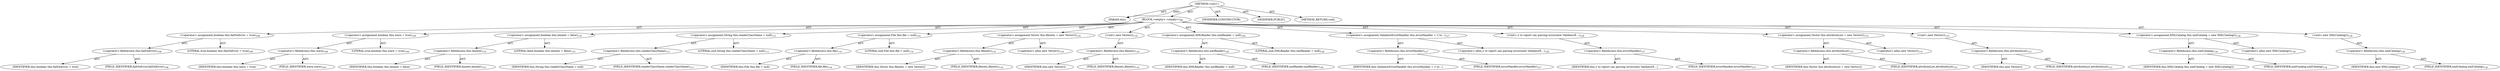 digraph "&lt;init&gt;" {  
"111669149727" [label = <(METHOD,&lt;init&gt;)> ]
"115964117046" [label = <(PARAM,this)> ]
"25769803862" [label = <(BLOCK,&lt;empty&gt;,&lt;empty&gt;)<SUB>96</SUB>> ]
"30064771409" [label = <(&lt;operator&gt;.assignment,boolean this.failOnError = true)<SUB>108</SUB>> ]
"30064771410" [label = <(&lt;operator&gt;.fieldAccess,this.failOnError)<SUB>108</SUB>> ]
"68719477000" [label = <(IDENTIFIER,this,boolean this.failOnError = true)> ]
"55834574934" [label = <(FIELD_IDENTIFIER,failOnError,failOnError)<SUB>108</SUB>> ]
"90194313265" [label = <(LITERAL,true,boolean this.failOnError = true)<SUB>108</SUB>> ]
"30064771411" [label = <(&lt;operator&gt;.assignment,boolean this.warn = true)<SUB>109</SUB>> ]
"30064771412" [label = <(&lt;operator&gt;.fieldAccess,this.warn)<SUB>109</SUB>> ]
"68719477001" [label = <(IDENTIFIER,this,boolean this.warn = true)> ]
"55834574935" [label = <(FIELD_IDENTIFIER,warn,warn)<SUB>109</SUB>> ]
"90194313266" [label = <(LITERAL,true,boolean this.warn = true)<SUB>109</SUB>> ]
"30064771413" [label = <(&lt;operator&gt;.assignment,boolean this.lenient = false)<SUB>110</SUB>> ]
"30064771414" [label = <(&lt;operator&gt;.fieldAccess,this.lenient)<SUB>110</SUB>> ]
"68719477002" [label = <(IDENTIFIER,this,boolean this.lenient = false)> ]
"55834574936" [label = <(FIELD_IDENTIFIER,lenient,lenient)<SUB>110</SUB>> ]
"90194313267" [label = <(LITERAL,false,boolean this.lenient = false)<SUB>110</SUB>> ]
"30064771415" [label = <(&lt;operator&gt;.assignment,String this.readerClassName = null)<SUB>111</SUB>> ]
"30064771416" [label = <(&lt;operator&gt;.fieldAccess,this.readerClassName)<SUB>111</SUB>> ]
"68719477003" [label = <(IDENTIFIER,this,String this.readerClassName = null)> ]
"55834574937" [label = <(FIELD_IDENTIFIER,readerClassName,readerClassName)<SUB>111</SUB>> ]
"90194313268" [label = <(LITERAL,null,String this.readerClassName = null)<SUB>111</SUB>> ]
"30064771417" [label = <(&lt;operator&gt;.assignment,File this.file = null)<SUB>114</SUB>> ]
"30064771418" [label = <(&lt;operator&gt;.fieldAccess,this.file)<SUB>114</SUB>> ]
"68719477004" [label = <(IDENTIFIER,this,File this.file = null)> ]
"55834574938" [label = <(FIELD_IDENTIFIER,file,file)<SUB>114</SUB>> ]
"90194313269" [label = <(LITERAL,null,File this.file = null)<SUB>114</SUB>> ]
"30064771419" [label = <(&lt;operator&gt;.assignment,Vector this.filesets = new Vector())<SUB>116</SUB>> ]
"30064771420" [label = <(&lt;operator&gt;.fieldAccess,this.filesets)<SUB>116</SUB>> ]
"68719477005" [label = <(IDENTIFIER,this,Vector this.filesets = new Vector())> ]
"55834574939" [label = <(FIELD_IDENTIFIER,filesets,filesets)<SUB>116</SUB>> ]
"30064771421" [label = <(&lt;operator&gt;.alloc,new Vector())<SUB>116</SUB>> ]
"30064771422" [label = <(&lt;init&gt;,new Vector())<SUB>116</SUB>> ]
"30064771423" [label = <(&lt;operator&gt;.fieldAccess,this.filesets)<SUB>116</SUB>> ]
"68719477006" [label = <(IDENTIFIER,this,new Vector())> ]
"55834574940" [label = <(FIELD_IDENTIFIER,filesets,filesets)<SUB>116</SUB>> ]
"30064771424" [label = <(&lt;operator&gt;.assignment,XMLReader this.xmlReader = null)<SUB>126</SUB>> ]
"30064771425" [label = <(&lt;operator&gt;.fieldAccess,this.xmlReader)<SUB>126</SUB>> ]
"68719477007" [label = <(IDENTIFIER,this,XMLReader this.xmlReader = null)> ]
"55834574941" [label = <(FIELD_IDENTIFIER,xmlReader,xmlReader)<SUB>126</SUB>> ]
"90194313270" [label = <(LITERAL,null,XMLReader this.xmlReader = null)<SUB>126</SUB>> ]
"30064771426" [label = <(&lt;operator&gt;.assignment,ValidatorErrorHandler this.errorHandler = // to...)<SUB>127</SUB>> ]
"30064771427" [label = <(&lt;operator&gt;.fieldAccess,this.errorHandler)<SUB>127</SUB>> ]
"68719477008" [label = <(IDENTIFIER,this,ValidatorErrorHandler this.errorHandler = // to...)> ]
"55834574942" [label = <(FIELD_IDENTIFIER,errorHandler,errorHandler)<SUB>127</SUB>> ]
"30064771428" [label = <(&lt;operator&gt;.alloc,// to report sax parsing errors
new ValidatorE...)<SUB>128</SUB>> ]
"30064771429" [label = <(&lt;init&gt;,// to report sax parsing errors
new ValidatorE...)<SUB>128</SUB>> ]
"30064771430" [label = <(&lt;operator&gt;.fieldAccess,this.errorHandler)<SUB>127</SUB>> ]
"68719477009" [label = <(IDENTIFIER,this,// to report sax parsing errors
new ValidatorE...)> ]
"55834574943" [label = <(FIELD_IDENTIFIER,errorHandler,errorHandler)<SUB>127</SUB>> ]
"30064771431" [label = <(&lt;operator&gt;.assignment,Vector this.attributeList = new Vector())<SUB>131</SUB>> ]
"30064771432" [label = <(&lt;operator&gt;.fieldAccess,this.attributeList)<SUB>131</SUB>> ]
"68719477010" [label = <(IDENTIFIER,this,Vector this.attributeList = new Vector())> ]
"55834574944" [label = <(FIELD_IDENTIFIER,attributeList,attributeList)<SUB>131</SUB>> ]
"30064771433" [label = <(&lt;operator&gt;.alloc,new Vector())<SUB>131</SUB>> ]
"30064771434" [label = <(&lt;init&gt;,new Vector())<SUB>131</SUB>> ]
"30064771435" [label = <(&lt;operator&gt;.fieldAccess,this.attributeList)<SUB>131</SUB>> ]
"68719477011" [label = <(IDENTIFIER,this,new Vector())> ]
"55834574945" [label = <(FIELD_IDENTIFIER,attributeList,attributeList)<SUB>131</SUB>> ]
"30064771436" [label = <(&lt;operator&gt;.assignment,XMLCatalog this.xmlCatalog = new XMLCatalog())<SUB>134</SUB>> ]
"30064771437" [label = <(&lt;operator&gt;.fieldAccess,this.xmlCatalog)<SUB>134</SUB>> ]
"68719477012" [label = <(IDENTIFIER,this,XMLCatalog this.xmlCatalog = new XMLCatalog())> ]
"55834574946" [label = <(FIELD_IDENTIFIER,xmlCatalog,xmlCatalog)<SUB>134</SUB>> ]
"30064771438" [label = <(&lt;operator&gt;.alloc,new XMLCatalog())<SUB>134</SUB>> ]
"30064771439" [label = <(&lt;init&gt;,new XMLCatalog())<SUB>134</SUB>> ]
"30064771440" [label = <(&lt;operator&gt;.fieldAccess,this.xmlCatalog)<SUB>134</SUB>> ]
"68719477013" [label = <(IDENTIFIER,this,new XMLCatalog())> ]
"55834574947" [label = <(FIELD_IDENTIFIER,xmlCatalog,xmlCatalog)<SUB>134</SUB>> ]
"133143986260" [label = <(MODIFIER,CONSTRUCTOR)> ]
"133143986261" [label = <(MODIFIER,PUBLIC)> ]
"128849018911" [label = <(METHOD_RETURN,void)> ]
  "111669149727" -> "115964117046"  [ label = "AST: "] 
  "111669149727" -> "25769803862"  [ label = "AST: "] 
  "111669149727" -> "133143986260"  [ label = "AST: "] 
  "111669149727" -> "133143986261"  [ label = "AST: "] 
  "111669149727" -> "128849018911"  [ label = "AST: "] 
  "25769803862" -> "30064771409"  [ label = "AST: "] 
  "25769803862" -> "30064771411"  [ label = "AST: "] 
  "25769803862" -> "30064771413"  [ label = "AST: "] 
  "25769803862" -> "30064771415"  [ label = "AST: "] 
  "25769803862" -> "30064771417"  [ label = "AST: "] 
  "25769803862" -> "30064771419"  [ label = "AST: "] 
  "25769803862" -> "30064771422"  [ label = "AST: "] 
  "25769803862" -> "30064771424"  [ label = "AST: "] 
  "25769803862" -> "30064771426"  [ label = "AST: "] 
  "25769803862" -> "30064771429"  [ label = "AST: "] 
  "25769803862" -> "30064771431"  [ label = "AST: "] 
  "25769803862" -> "30064771434"  [ label = "AST: "] 
  "25769803862" -> "30064771436"  [ label = "AST: "] 
  "25769803862" -> "30064771439"  [ label = "AST: "] 
  "30064771409" -> "30064771410"  [ label = "AST: "] 
  "30064771409" -> "90194313265"  [ label = "AST: "] 
  "30064771410" -> "68719477000"  [ label = "AST: "] 
  "30064771410" -> "55834574934"  [ label = "AST: "] 
  "30064771411" -> "30064771412"  [ label = "AST: "] 
  "30064771411" -> "90194313266"  [ label = "AST: "] 
  "30064771412" -> "68719477001"  [ label = "AST: "] 
  "30064771412" -> "55834574935"  [ label = "AST: "] 
  "30064771413" -> "30064771414"  [ label = "AST: "] 
  "30064771413" -> "90194313267"  [ label = "AST: "] 
  "30064771414" -> "68719477002"  [ label = "AST: "] 
  "30064771414" -> "55834574936"  [ label = "AST: "] 
  "30064771415" -> "30064771416"  [ label = "AST: "] 
  "30064771415" -> "90194313268"  [ label = "AST: "] 
  "30064771416" -> "68719477003"  [ label = "AST: "] 
  "30064771416" -> "55834574937"  [ label = "AST: "] 
  "30064771417" -> "30064771418"  [ label = "AST: "] 
  "30064771417" -> "90194313269"  [ label = "AST: "] 
  "30064771418" -> "68719477004"  [ label = "AST: "] 
  "30064771418" -> "55834574938"  [ label = "AST: "] 
  "30064771419" -> "30064771420"  [ label = "AST: "] 
  "30064771419" -> "30064771421"  [ label = "AST: "] 
  "30064771420" -> "68719477005"  [ label = "AST: "] 
  "30064771420" -> "55834574939"  [ label = "AST: "] 
  "30064771422" -> "30064771423"  [ label = "AST: "] 
  "30064771423" -> "68719477006"  [ label = "AST: "] 
  "30064771423" -> "55834574940"  [ label = "AST: "] 
  "30064771424" -> "30064771425"  [ label = "AST: "] 
  "30064771424" -> "90194313270"  [ label = "AST: "] 
  "30064771425" -> "68719477007"  [ label = "AST: "] 
  "30064771425" -> "55834574941"  [ label = "AST: "] 
  "30064771426" -> "30064771427"  [ label = "AST: "] 
  "30064771426" -> "30064771428"  [ label = "AST: "] 
  "30064771427" -> "68719477008"  [ label = "AST: "] 
  "30064771427" -> "55834574942"  [ label = "AST: "] 
  "30064771429" -> "30064771430"  [ label = "AST: "] 
  "30064771430" -> "68719477009"  [ label = "AST: "] 
  "30064771430" -> "55834574943"  [ label = "AST: "] 
  "30064771431" -> "30064771432"  [ label = "AST: "] 
  "30064771431" -> "30064771433"  [ label = "AST: "] 
  "30064771432" -> "68719477010"  [ label = "AST: "] 
  "30064771432" -> "55834574944"  [ label = "AST: "] 
  "30064771434" -> "30064771435"  [ label = "AST: "] 
  "30064771435" -> "68719477011"  [ label = "AST: "] 
  "30064771435" -> "55834574945"  [ label = "AST: "] 
  "30064771436" -> "30064771437"  [ label = "AST: "] 
  "30064771436" -> "30064771438"  [ label = "AST: "] 
  "30064771437" -> "68719477012"  [ label = "AST: "] 
  "30064771437" -> "55834574946"  [ label = "AST: "] 
  "30064771439" -> "30064771440"  [ label = "AST: "] 
  "30064771440" -> "68719477013"  [ label = "AST: "] 
  "30064771440" -> "55834574947"  [ label = "AST: "] 
  "111669149727" -> "115964117046"  [ label = "DDG: "] 
}

